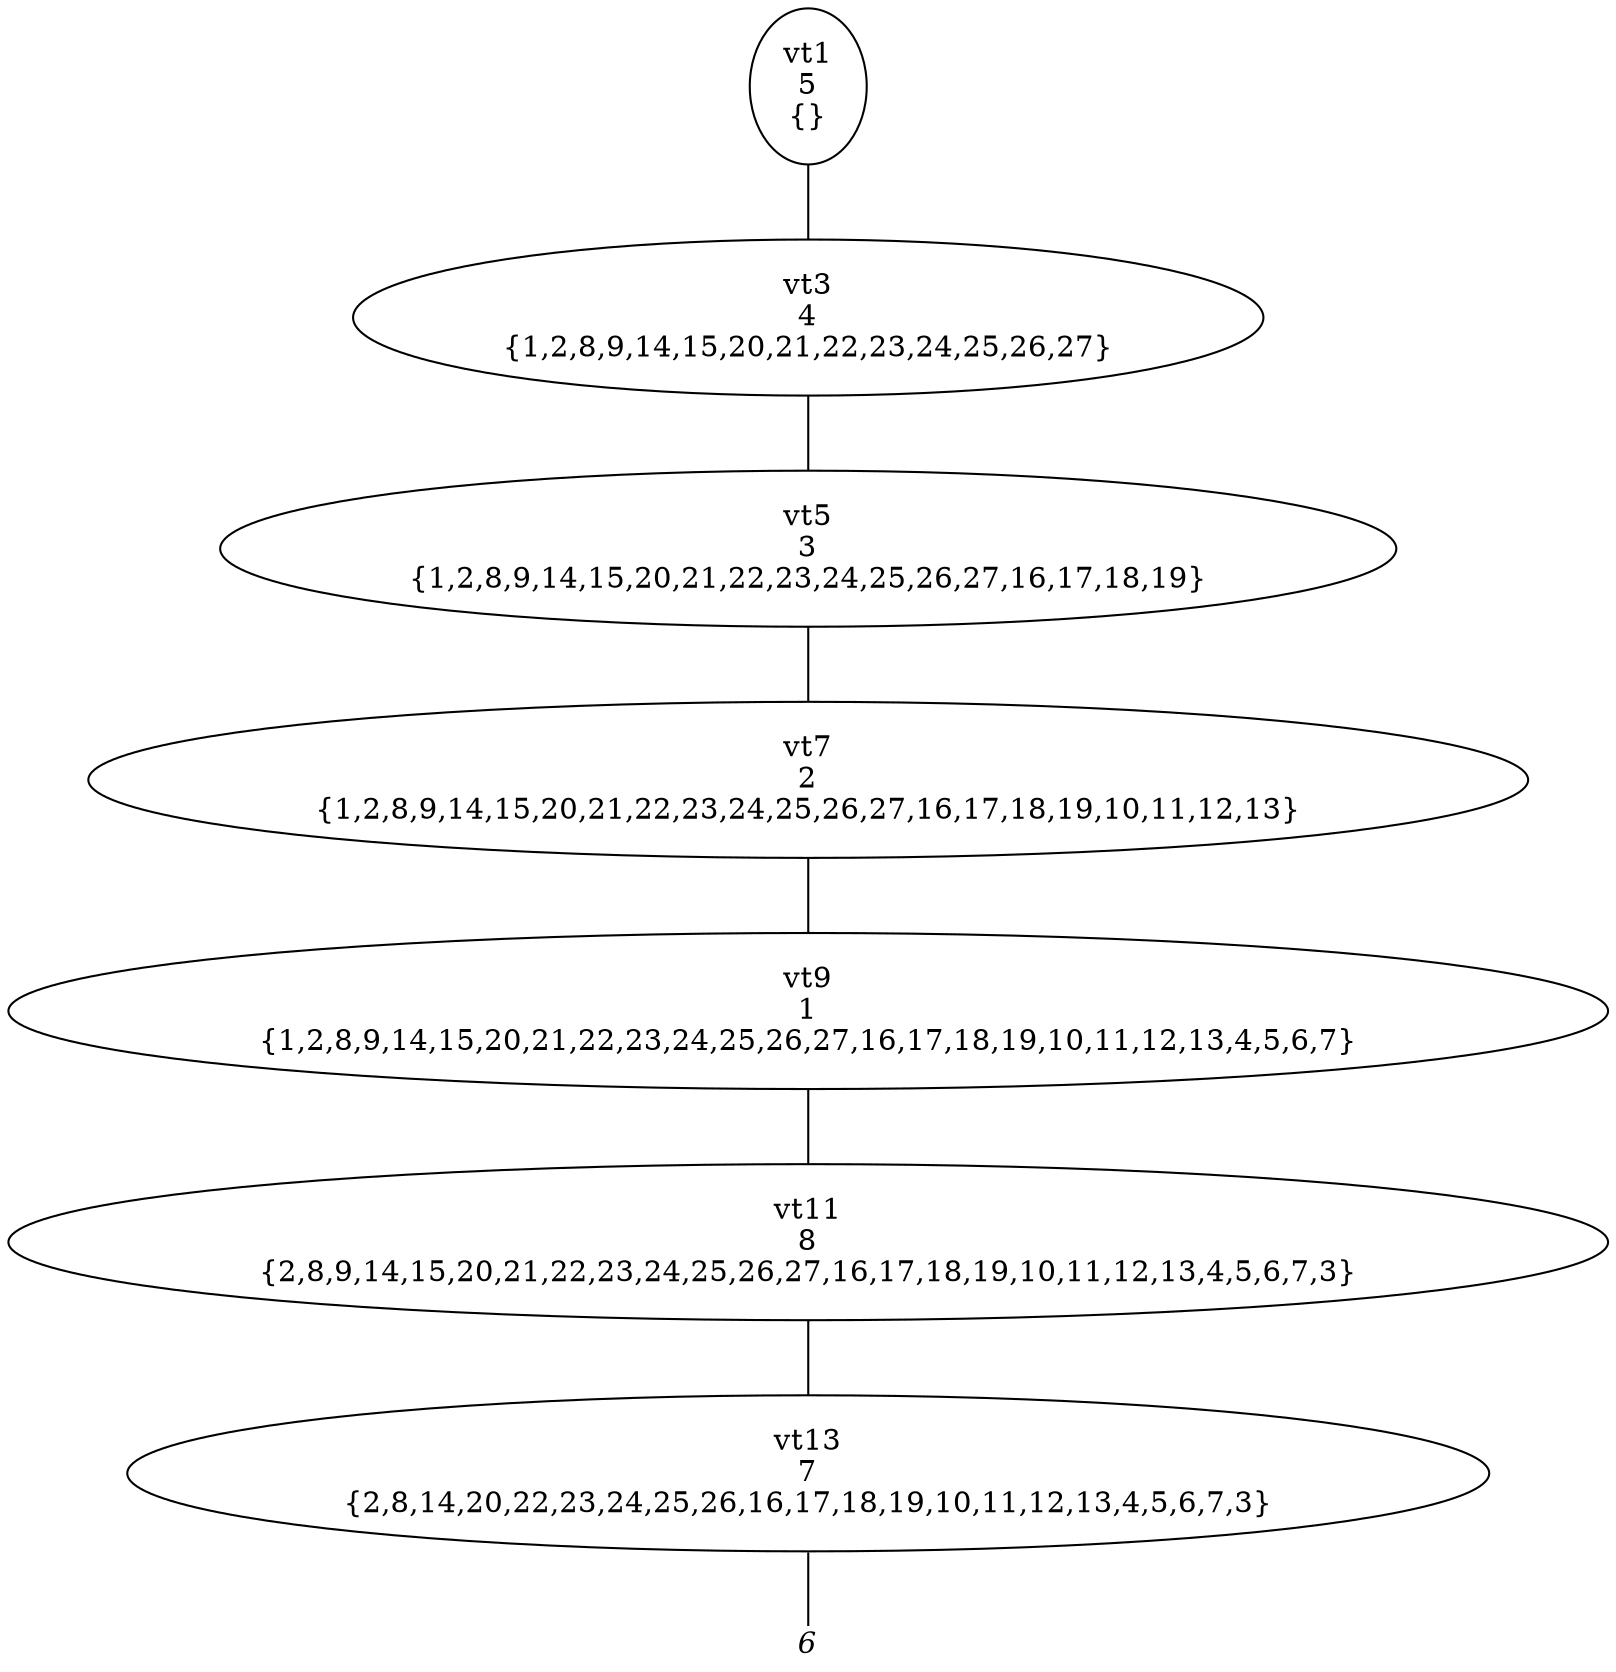 
digraph vtree {

overlap=false

n1 [label="vt1
5
{}",shape="ellipse"]; 
n3 [label="vt3
4
{1,2,8,9,14,15,20,21,22,23,24,25,26,27}",shape="ellipse"]; 
n5 [label="vt5
3
{1,2,8,9,14,15,20,21,22,23,24,25,26,27,16,17,18,19}",shape="ellipse"]; 
n7 [label="vt7
2
{1,2,8,9,14,15,20,21,22,23,24,25,26,27,16,17,18,19,10,11,12,13}",shape="ellipse"]; 
n9 [label="vt9
1
{1,2,8,9,14,15,20,21,22,23,24,25,26,27,16,17,18,19,10,11,12,13,4,5,6,7}",shape="ellipse"]; 
n11 [label="vt11
8
{2,8,9,14,15,20,21,22,23,24,25,26,27,16,17,18,19,10,11,12,13,4,5,6,7,3}",shape="ellipse"]; 
n13 [label="vt13
7
{2,8,14,20,22,23,24,25,26,16,17,18,19,10,11,12,13,4,5,6,7,3}",shape="ellipse"]; 
n14 [label="6",fontname="Times-Italic",fontsize=14,shape=plaintext,fixedsize=true,width=.25,height=.25]; 
n1->n3 [arrowhead=none];
n3->n5 [arrowhead=none];
n5->n7 [arrowhead=none];
n7->n9 [arrowhead=none];
n9->n11 [arrowhead=none];
n11->n13 [arrowhead=none];
n13->n14 [arrowhead=none];


}